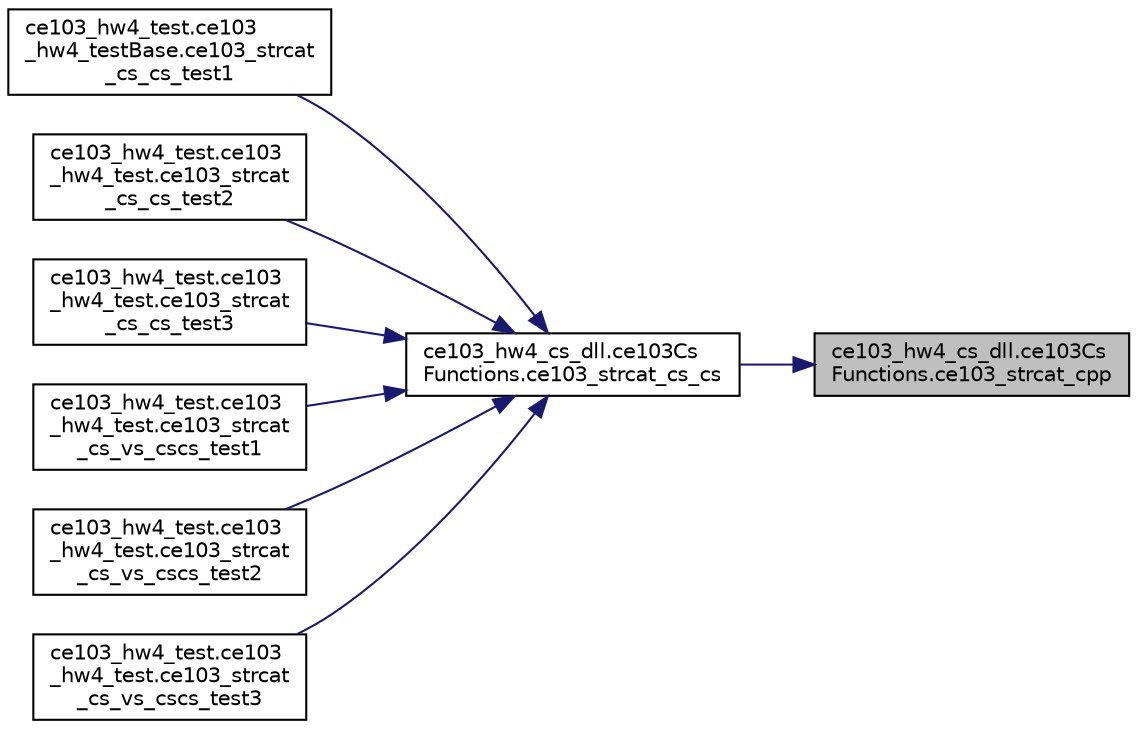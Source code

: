 digraph "ce103_hw4_cs_dll.ce103CsFunctions.ce103_strcat_cpp"
{
 // INTERACTIVE_SVG=YES
 // LATEX_PDF_SIZE
  edge [fontname="Helvetica",fontsize="10",labelfontname="Helvetica",labelfontsize="10"];
  node [fontname="Helvetica",fontsize="10",shape=record];
  rankdir="RL";
  Node1 [label="ce103_hw4_cs_dll.ce103Cs\lFunctions.ce103_strcat_cpp",height=0.2,width=0.4,color="black", fillcolor="grey75", style="filled", fontcolor="black",tooltip=" "];
  Node1 -> Node2 [dir="back",color="midnightblue",fontsize="10",style="solid",fontname="Helvetica"];
  Node2 [label="ce103_hw4_cs_dll.ce103Cs\lFunctions.ce103_strcat_cs_cs",height=0.2,width=0.4,color="black", fillcolor="white", style="filled",URL="$d9/da4/a00078.html#a8c6aab74e6a57fba5b7acd10678933eb",tooltip=" "];
  Node2 -> Node3 [dir="back",color="midnightblue",fontsize="10",style="solid",fontname="Helvetica"];
  Node3 [label="ce103_hw4_test.ce103\l_hw4_testBase.ce103_strcat\l_cs_cs_test1",height=0.2,width=0.4,color="black", fillcolor="white", style="filled",URL="$da/d2a/a00086.html#a40fd7cb09c647a4422381cd2915bb794",tooltip=" "];
  Node2 -> Node4 [dir="back",color="midnightblue",fontsize="10",style="solid",fontname="Helvetica"];
  Node4 [label="ce103_hw4_test.ce103\l_hw4_test.ce103_strcat\l_cs_cs_test2",height=0.2,width=0.4,color="black", fillcolor="white", style="filled",URL="$d4/d63/a00082.html#a26b183e4e7258d0b41f964a15b0b2da7",tooltip=" "];
  Node2 -> Node5 [dir="back",color="midnightblue",fontsize="10",style="solid",fontname="Helvetica"];
  Node5 [label="ce103_hw4_test.ce103\l_hw4_test.ce103_strcat\l_cs_cs_test3",height=0.2,width=0.4,color="black", fillcolor="white", style="filled",URL="$d4/d63/a00082.html#aa9397c667530c9d817f3c3a469d72e4b",tooltip=" "];
  Node2 -> Node6 [dir="back",color="midnightblue",fontsize="10",style="solid",fontname="Helvetica"];
  Node6 [label="ce103_hw4_test.ce103\l_hw4_test.ce103_strcat\l_cs_vs_cscs_test1",height=0.2,width=0.4,color="black", fillcolor="white", style="filled",URL="$d4/d63/a00082.html#aa518b850f55d283b99fb154bd093ab68",tooltip=" "];
  Node2 -> Node7 [dir="back",color="midnightblue",fontsize="10",style="solid",fontname="Helvetica"];
  Node7 [label="ce103_hw4_test.ce103\l_hw4_test.ce103_strcat\l_cs_vs_cscs_test2",height=0.2,width=0.4,color="black", fillcolor="white", style="filled",URL="$d4/d63/a00082.html#af7fa80f6a7a6d7620efda91bc28c2444",tooltip=" "];
  Node2 -> Node8 [dir="back",color="midnightblue",fontsize="10",style="solid",fontname="Helvetica"];
  Node8 [label="ce103_hw4_test.ce103\l_hw4_test.ce103_strcat\l_cs_vs_cscs_test3",height=0.2,width=0.4,color="black", fillcolor="white", style="filled",URL="$d4/d63/a00082.html#a0fb7bfcc31c49193c483c2c9f93f7261",tooltip=" "];
}
